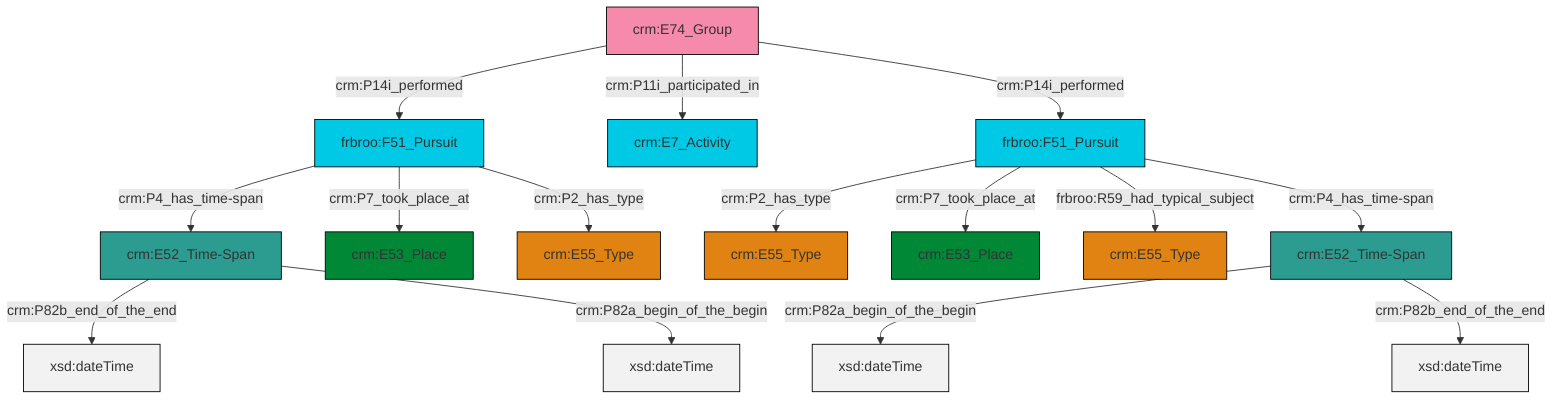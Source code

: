 graph TD
classDef Literal fill:#f2f2f2,stroke:#000000;
classDef CRM_Entity fill:#FFFFFF,stroke:#000000;
classDef Temporal_Entity fill:#00C9E6, stroke:#000000;
classDef Type fill:#E18312, stroke:#000000;
classDef Time-Span fill:#2C9C91, stroke:#000000;
classDef Appellation fill:#FFEB7F, stroke:#000000;
classDef Place fill:#008836, stroke:#000000;
classDef Persistent_Item fill:#B266B2, stroke:#000000;
classDef Conceptual_Object fill:#FFD700, stroke:#000000;
classDef Physical_Thing fill:#D2B48C, stroke:#000000;
classDef Actor fill:#f58aad, stroke:#000000;
classDef PC_Classes fill:#4ce600, stroke:#000000;
classDef Multi fill:#cccccc,stroke:#000000;

0["crm:E74_Group"]:::Actor -->|crm:P14i_performed| 1["frbroo:F51_Pursuit"]:::Temporal_Entity
1["frbroo:F51_Pursuit"]:::Temporal_Entity -->|crm:P4_has_time-span| 9["crm:E52_Time-Span"]:::Time-Span
10["frbroo:F51_Pursuit"]:::Temporal_Entity -->|crm:P2_has_type| 5["crm:E55_Type"]:::Type
10["frbroo:F51_Pursuit"]:::Temporal_Entity -->|crm:P7_took_place_at| 11["crm:E53_Place"]:::Place
0["crm:E74_Group"]:::Actor -->|crm:P11i_participated_in| 12["crm:E7_Activity"]:::Temporal_Entity
9["crm:E52_Time-Span"]:::Time-Span -->|crm:P82b_end_of_the_end| 13[xsd:dateTime]:::Literal
10["frbroo:F51_Pursuit"]:::Temporal_Entity -->|frbroo:R59_had_typical_subject| 2["crm:E55_Type"]:::Type
0["crm:E74_Group"]:::Actor -->|crm:P14i_performed| 10["frbroo:F51_Pursuit"]:::Temporal_Entity
15["crm:E52_Time-Span"]:::Time-Span -->|crm:P82a_begin_of_the_begin| 17[xsd:dateTime]:::Literal
1["frbroo:F51_Pursuit"]:::Temporal_Entity -->|crm:P7_took_place_at| 18["crm:E53_Place"]:::Place
9["crm:E52_Time-Span"]:::Time-Span -->|crm:P82a_begin_of_the_begin| 19[xsd:dateTime]:::Literal
15["crm:E52_Time-Span"]:::Time-Span -->|crm:P82b_end_of_the_end| 25[xsd:dateTime]:::Literal
10["frbroo:F51_Pursuit"]:::Temporal_Entity -->|crm:P4_has_time-span| 15["crm:E52_Time-Span"]:::Time-Span
1["frbroo:F51_Pursuit"]:::Temporal_Entity -->|crm:P2_has_type| 20["crm:E55_Type"]:::Type